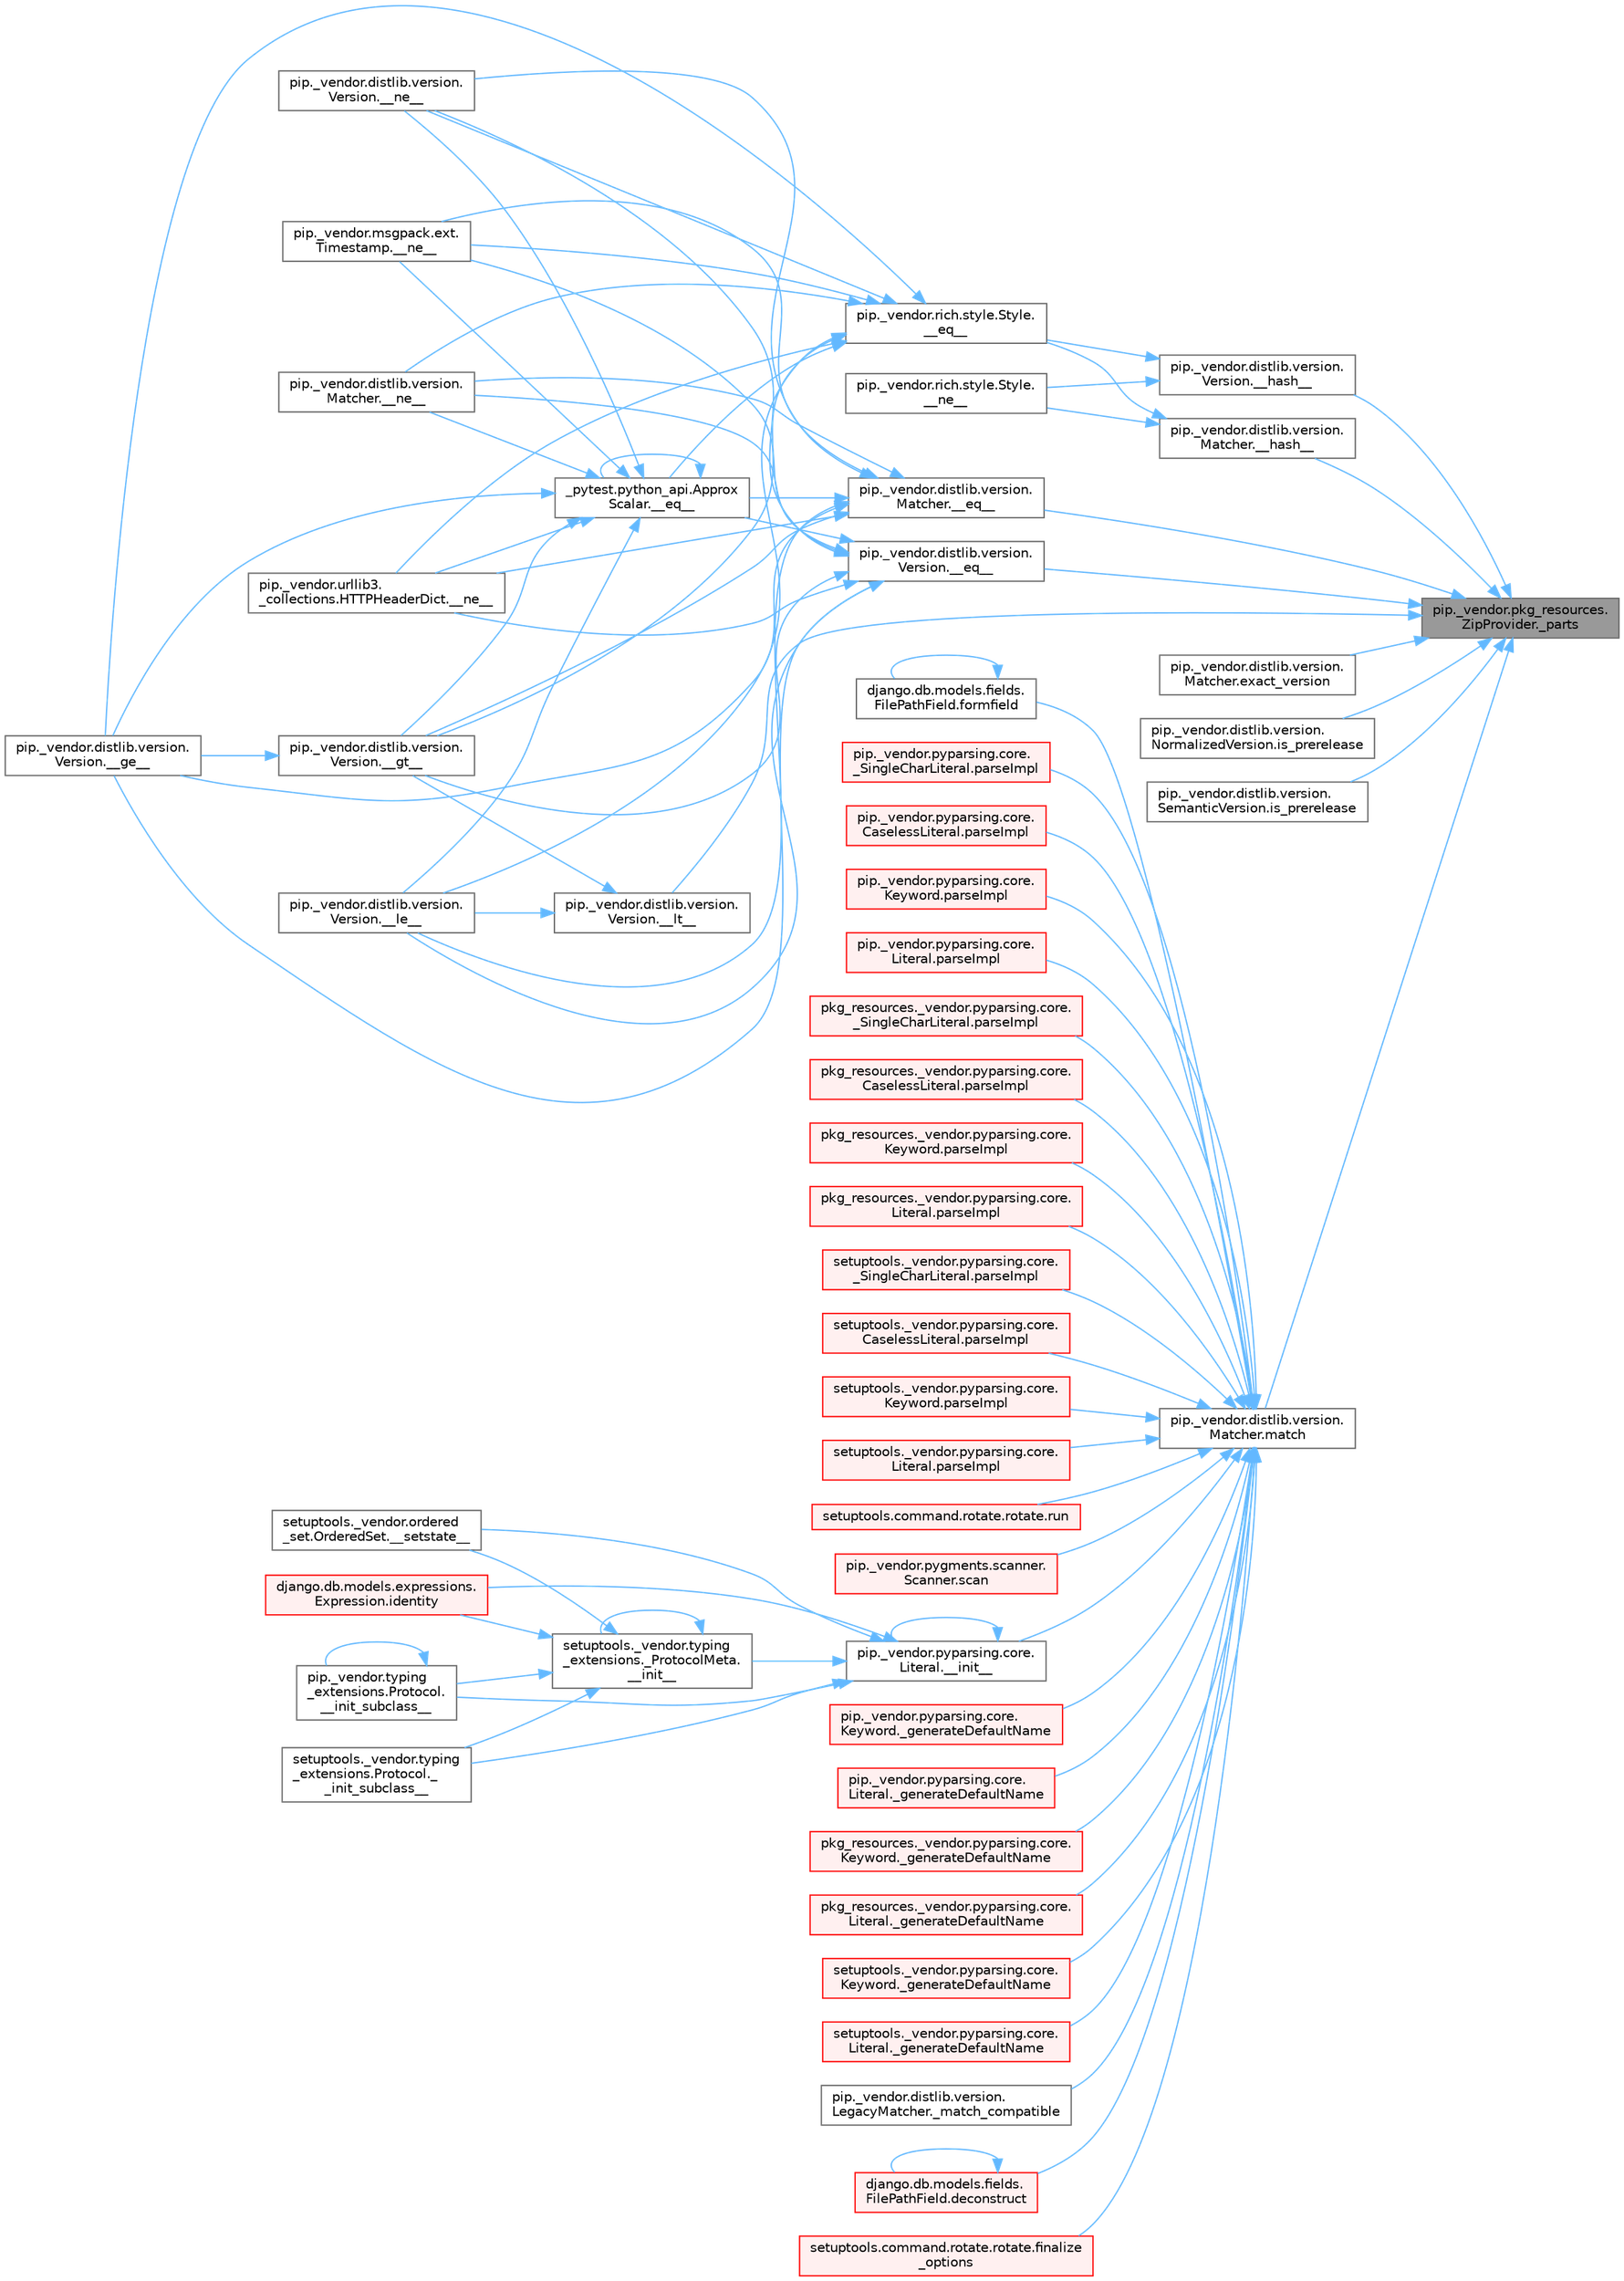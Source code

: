 digraph "pip._vendor.pkg_resources.ZipProvider._parts"
{
 // LATEX_PDF_SIZE
  bgcolor="transparent";
  edge [fontname=Helvetica,fontsize=10,labelfontname=Helvetica,labelfontsize=10];
  node [fontname=Helvetica,fontsize=10,shape=box,height=0.2,width=0.4];
  rankdir="RL";
  Node1 [id="Node000001",label="pip._vendor.pkg_resources.\lZipProvider._parts",height=0.2,width=0.4,color="gray40", fillcolor="grey60", style="filled", fontcolor="black",tooltip=" "];
  Node1 -> Node2 [id="edge1_Node000001_Node000002",dir="back",color="steelblue1",style="solid",tooltip=" "];
  Node2 [id="Node000002",label="pip._vendor.distlib.version.\lMatcher.__eq__",height=0.2,width=0.4,color="grey40", fillcolor="white", style="filled",URL="$classpip_1_1__vendor_1_1distlib_1_1version_1_1_matcher.html#a3739a55222cb49e6ce88360fe9fe8993",tooltip=" "];
  Node2 -> Node3 [id="edge2_Node000002_Node000003",dir="back",color="steelblue1",style="solid",tooltip=" "];
  Node3 [id="Node000003",label="_pytest.python_api.Approx\lScalar.__eq__",height=0.2,width=0.4,color="grey40", fillcolor="white", style="filled",URL="$class__pytest_1_1python__api_1_1_approx_scalar.html#af4601ee4ca7409927f88c83ebfc3d923",tooltip=" "];
  Node3 -> Node3 [id="edge3_Node000003_Node000003",dir="back",color="steelblue1",style="solid",tooltip=" "];
  Node3 -> Node4 [id="edge4_Node000003_Node000004",dir="back",color="steelblue1",style="solid",tooltip=" "];
  Node4 [id="Node000004",label="pip._vendor.distlib.version.\lVersion.__ge__",height=0.2,width=0.4,color="grey40", fillcolor="white", style="filled",URL="$classpip_1_1__vendor_1_1distlib_1_1version_1_1_version.html#aa6b7b889cebc687ddb5ed9040d01b1ec",tooltip=" "];
  Node3 -> Node5 [id="edge5_Node000003_Node000005",dir="back",color="steelblue1",style="solid",tooltip=" "];
  Node5 [id="Node000005",label="pip._vendor.distlib.version.\lVersion.__gt__",height=0.2,width=0.4,color="grey40", fillcolor="white", style="filled",URL="$classpip_1_1__vendor_1_1distlib_1_1version_1_1_version.html#a51cf0c8da1bb6829173ff6861b10cb5f",tooltip=" "];
  Node5 -> Node4 [id="edge6_Node000005_Node000004",dir="back",color="steelblue1",style="solid",tooltip=" "];
  Node3 -> Node6 [id="edge7_Node000003_Node000006",dir="back",color="steelblue1",style="solid",tooltip=" "];
  Node6 [id="Node000006",label="pip._vendor.distlib.version.\lVersion.__le__",height=0.2,width=0.4,color="grey40", fillcolor="white", style="filled",URL="$classpip_1_1__vendor_1_1distlib_1_1version_1_1_version.html#ae5e2c5d9b76377e286fcf92a382cbb8b",tooltip=" "];
  Node3 -> Node7 [id="edge8_Node000003_Node000007",dir="back",color="steelblue1",style="solid",tooltip=" "];
  Node7 [id="Node000007",label="pip._vendor.distlib.version.\lMatcher.__ne__",height=0.2,width=0.4,color="grey40", fillcolor="white", style="filled",URL="$classpip_1_1__vendor_1_1distlib_1_1version_1_1_matcher.html#a24f8f8a4686bff3018fee5d22f4e02f1",tooltip=" "];
  Node3 -> Node8 [id="edge9_Node000003_Node000008",dir="back",color="steelblue1",style="solid",tooltip=" "];
  Node8 [id="Node000008",label="pip._vendor.distlib.version.\lVersion.__ne__",height=0.2,width=0.4,color="grey40", fillcolor="white", style="filled",URL="$classpip_1_1__vendor_1_1distlib_1_1version_1_1_version.html#aea3cdf6db007318ab1a2e8d144e2a4a1",tooltip=" "];
  Node3 -> Node9 [id="edge10_Node000003_Node000009",dir="back",color="steelblue1",style="solid",tooltip=" "];
  Node9 [id="Node000009",label="pip._vendor.msgpack.ext.\lTimestamp.__ne__",height=0.2,width=0.4,color="grey40", fillcolor="white", style="filled",URL="$classpip_1_1__vendor_1_1msgpack_1_1ext_1_1_timestamp.html#ac38b8cada8075f7a1133b06bc99b2317",tooltip=" "];
  Node3 -> Node10 [id="edge11_Node000003_Node000010",dir="back",color="steelblue1",style="solid",tooltip=" "];
  Node10 [id="Node000010",label="pip._vendor.urllib3.\l_collections.HTTPHeaderDict.__ne__",height=0.2,width=0.4,color="grey40", fillcolor="white", style="filled",URL="$classpip_1_1__vendor_1_1urllib3_1_1__collections_1_1_h_t_t_p_header_dict.html#aa7766a9499d33160a1258e140e35a806",tooltip=" "];
  Node2 -> Node4 [id="edge12_Node000002_Node000004",dir="back",color="steelblue1",style="solid",tooltip=" "];
  Node2 -> Node5 [id="edge13_Node000002_Node000005",dir="back",color="steelblue1",style="solid",tooltip=" "];
  Node2 -> Node6 [id="edge14_Node000002_Node000006",dir="back",color="steelblue1",style="solid",tooltip=" "];
  Node2 -> Node7 [id="edge15_Node000002_Node000007",dir="back",color="steelblue1",style="solid",tooltip=" "];
  Node2 -> Node8 [id="edge16_Node000002_Node000008",dir="back",color="steelblue1",style="solid",tooltip=" "];
  Node2 -> Node9 [id="edge17_Node000002_Node000009",dir="back",color="steelblue1",style="solid",tooltip=" "];
  Node2 -> Node10 [id="edge18_Node000002_Node000010",dir="back",color="steelblue1",style="solid",tooltip=" "];
  Node1 -> Node11 [id="edge19_Node000001_Node000011",dir="back",color="steelblue1",style="solid",tooltip=" "];
  Node11 [id="Node000011",label="pip._vendor.distlib.version.\lVersion.__eq__",height=0.2,width=0.4,color="grey40", fillcolor="white", style="filled",URL="$classpip_1_1__vendor_1_1distlib_1_1version_1_1_version.html#a41aff76f59e40fe3d1ba68db6ab04ede",tooltip=" "];
  Node11 -> Node3 [id="edge20_Node000011_Node000003",dir="back",color="steelblue1",style="solid",tooltip=" "];
  Node11 -> Node4 [id="edge21_Node000011_Node000004",dir="back",color="steelblue1",style="solid",tooltip=" "];
  Node11 -> Node5 [id="edge22_Node000011_Node000005",dir="back",color="steelblue1",style="solid",tooltip=" "];
  Node11 -> Node6 [id="edge23_Node000011_Node000006",dir="back",color="steelblue1",style="solid",tooltip=" "];
  Node11 -> Node7 [id="edge24_Node000011_Node000007",dir="back",color="steelblue1",style="solid",tooltip=" "];
  Node11 -> Node8 [id="edge25_Node000011_Node000008",dir="back",color="steelblue1",style="solid",tooltip=" "];
  Node11 -> Node9 [id="edge26_Node000011_Node000009",dir="back",color="steelblue1",style="solid",tooltip=" "];
  Node11 -> Node10 [id="edge27_Node000011_Node000010",dir="back",color="steelblue1",style="solid",tooltip=" "];
  Node1 -> Node12 [id="edge28_Node000001_Node000012",dir="back",color="steelblue1",style="solid",tooltip=" "];
  Node12 [id="Node000012",label="pip._vendor.distlib.version.\lMatcher.__hash__",height=0.2,width=0.4,color="grey40", fillcolor="white", style="filled",URL="$classpip_1_1__vendor_1_1distlib_1_1version_1_1_matcher.html#a9f7f12525ef7605145f83eae2f8aecb3",tooltip=" "];
  Node12 -> Node13 [id="edge29_Node000012_Node000013",dir="back",color="steelblue1",style="solid",tooltip=" "];
  Node13 [id="Node000013",label="pip._vendor.rich.style.Style.\l__eq__",height=0.2,width=0.4,color="grey40", fillcolor="white", style="filled",URL="$classpip_1_1__vendor_1_1rich_1_1style_1_1_style.html#aa1040cd22d3171dc8ac3f0ce31653284",tooltip=" "];
  Node13 -> Node3 [id="edge30_Node000013_Node000003",dir="back",color="steelblue1",style="solid",tooltip=" "];
  Node13 -> Node4 [id="edge31_Node000013_Node000004",dir="back",color="steelblue1",style="solid",tooltip=" "];
  Node13 -> Node5 [id="edge32_Node000013_Node000005",dir="back",color="steelblue1",style="solid",tooltip=" "];
  Node13 -> Node6 [id="edge33_Node000013_Node000006",dir="back",color="steelblue1",style="solid",tooltip=" "];
  Node13 -> Node7 [id="edge34_Node000013_Node000007",dir="back",color="steelblue1",style="solid",tooltip=" "];
  Node13 -> Node8 [id="edge35_Node000013_Node000008",dir="back",color="steelblue1",style="solid",tooltip=" "];
  Node13 -> Node9 [id="edge36_Node000013_Node000009",dir="back",color="steelblue1",style="solid",tooltip=" "];
  Node13 -> Node10 [id="edge37_Node000013_Node000010",dir="back",color="steelblue1",style="solid",tooltip=" "];
  Node12 -> Node14 [id="edge38_Node000012_Node000014",dir="back",color="steelblue1",style="solid",tooltip=" "];
  Node14 [id="Node000014",label="pip._vendor.rich.style.Style.\l__ne__",height=0.2,width=0.4,color="grey40", fillcolor="white", style="filled",URL="$classpip_1_1__vendor_1_1rich_1_1style_1_1_style.html#a97595d869459e2d619505c87c0b9fe81",tooltip=" "];
  Node1 -> Node15 [id="edge39_Node000001_Node000015",dir="back",color="steelblue1",style="solid",tooltip=" "];
  Node15 [id="Node000015",label="pip._vendor.distlib.version.\lVersion.__hash__",height=0.2,width=0.4,color="grey40", fillcolor="white", style="filled",URL="$classpip_1_1__vendor_1_1distlib_1_1version_1_1_version.html#aca12479d5b8ed2f42b3305e5dcf00828",tooltip=" "];
  Node15 -> Node13 [id="edge40_Node000015_Node000013",dir="back",color="steelblue1",style="solid",tooltip=" "];
  Node15 -> Node14 [id="edge41_Node000015_Node000014",dir="back",color="steelblue1",style="solid",tooltip=" "];
  Node1 -> Node16 [id="edge42_Node000001_Node000016",dir="back",color="steelblue1",style="solid",tooltip=" "];
  Node16 [id="Node000016",label="pip._vendor.distlib.version.\lVersion.__lt__",height=0.2,width=0.4,color="grey40", fillcolor="white", style="filled",URL="$classpip_1_1__vendor_1_1distlib_1_1version_1_1_version.html#a87064eaeaeaf98e21fc59b2012edfad0",tooltip=" "];
  Node16 -> Node5 [id="edge43_Node000016_Node000005",dir="back",color="steelblue1",style="solid",tooltip=" "];
  Node16 -> Node6 [id="edge44_Node000016_Node000006",dir="back",color="steelblue1",style="solid",tooltip=" "];
  Node1 -> Node17 [id="edge45_Node000001_Node000017",dir="back",color="steelblue1",style="solid",tooltip=" "];
  Node17 [id="Node000017",label="pip._vendor.distlib.version.\lMatcher.exact_version",height=0.2,width=0.4,color="grey40", fillcolor="white", style="filled",URL="$classpip_1_1__vendor_1_1distlib_1_1version_1_1_matcher.html#aad3cf222511f685f29af308b40cf176a",tooltip=" "];
  Node1 -> Node18 [id="edge46_Node000001_Node000018",dir="back",color="steelblue1",style="solid",tooltip=" "];
  Node18 [id="Node000018",label="pip._vendor.distlib.version.\lNormalizedVersion.is_prerelease",height=0.2,width=0.4,color="grey40", fillcolor="white", style="filled",URL="$classpip_1_1__vendor_1_1distlib_1_1version_1_1_normalized_version.html#ab5e000c394cf6460c39180ff51913715",tooltip=" "];
  Node1 -> Node19 [id="edge47_Node000001_Node000019",dir="back",color="steelblue1",style="solid",tooltip=" "];
  Node19 [id="Node000019",label="pip._vendor.distlib.version.\lSemanticVersion.is_prerelease",height=0.2,width=0.4,color="grey40", fillcolor="white", style="filled",URL="$classpip_1_1__vendor_1_1distlib_1_1version_1_1_semantic_version.html#a6c45dd25ef28795369e4276e003facaa",tooltip=" "];
  Node1 -> Node20 [id="edge48_Node000001_Node000020",dir="back",color="steelblue1",style="solid",tooltip=" "];
  Node20 [id="Node000020",label="pip._vendor.distlib.version.\lMatcher.match",height=0.2,width=0.4,color="grey40", fillcolor="white", style="filled",URL="$classpip_1_1__vendor_1_1distlib_1_1version_1_1_matcher.html#a780c573a5375f04067c02056ae6e367c",tooltip=" "];
  Node20 -> Node21 [id="edge49_Node000020_Node000021",dir="back",color="steelblue1",style="solid",tooltip=" "];
  Node21 [id="Node000021",label="pip._vendor.pyparsing.core.\lLiteral.__init__",height=0.2,width=0.4,color="grey40", fillcolor="white", style="filled",URL="$classpip_1_1__vendor_1_1pyparsing_1_1core_1_1_literal.html#aabef57e2be5669976d8ac976e2ee0cbe",tooltip=" "];
  Node21 -> Node21 [id="edge50_Node000021_Node000021",dir="back",color="steelblue1",style="solid",tooltip=" "];
  Node21 -> Node22 [id="edge51_Node000021_Node000022",dir="back",color="steelblue1",style="solid",tooltip=" "];
  Node22 [id="Node000022",label="setuptools._vendor.typing\l_extensions._ProtocolMeta.\l__init__",height=0.2,width=0.4,color="grey40", fillcolor="white", style="filled",URL="$classsetuptools_1_1__vendor_1_1typing__extensions_1_1___protocol_meta.html#a7bbaff8ac6d19534b46bca363ee0b43a",tooltip=" "];
  Node22 -> Node22 [id="edge52_Node000022_Node000022",dir="back",color="steelblue1",style="solid",tooltip=" "];
  Node22 -> Node23 [id="edge53_Node000022_Node000023",dir="back",color="steelblue1",style="solid",tooltip=" "];
  Node23 [id="Node000023",label="pip._vendor.typing\l_extensions.Protocol.\l__init_subclass__",height=0.2,width=0.4,color="grey40", fillcolor="white", style="filled",URL="$classpip_1_1__vendor_1_1typing__extensions_1_1_protocol.html#a2916efc86cebb8aba6deb7fd30b33988",tooltip=" "];
  Node23 -> Node23 [id="edge54_Node000023_Node000023",dir="back",color="steelblue1",style="solid",tooltip=" "];
  Node22 -> Node24 [id="edge55_Node000022_Node000024",dir="back",color="steelblue1",style="solid",tooltip=" "];
  Node24 [id="Node000024",label="setuptools._vendor.typing\l_extensions.Protocol._\l_init_subclass__",height=0.2,width=0.4,color="grey40", fillcolor="white", style="filled",URL="$classsetuptools_1_1__vendor_1_1typing__extensions_1_1_protocol.html#ac6cbebc092a4724ab3704c5334059874",tooltip=" "];
  Node22 -> Node25 [id="edge56_Node000022_Node000025",dir="back",color="steelblue1",style="solid",tooltip=" "];
  Node25 [id="Node000025",label="setuptools._vendor.ordered\l_set.OrderedSet.__setstate__",height=0.2,width=0.4,color="grey40", fillcolor="white", style="filled",URL="$classsetuptools_1_1__vendor_1_1ordered__set_1_1_ordered_set.html#aa7f7de9d987829525d06db565fe1b4a1",tooltip=" "];
  Node22 -> Node26 [id="edge57_Node000022_Node000026",dir="back",color="steelblue1",style="solid",tooltip=" "];
  Node26 [id="Node000026",label="django.db.models.expressions.\lExpression.identity",height=0.2,width=0.4,color="red", fillcolor="#FFF0F0", style="filled",URL="$classdjango_1_1db_1_1models_1_1expressions_1_1_expression.html#a10048810b5eb8641acf3bc150731b925",tooltip=" "];
  Node21 -> Node23 [id="edge58_Node000021_Node000023",dir="back",color="steelblue1",style="solid",tooltip=" "];
  Node21 -> Node24 [id="edge59_Node000021_Node000024",dir="back",color="steelblue1",style="solid",tooltip=" "];
  Node21 -> Node25 [id="edge60_Node000021_Node000025",dir="back",color="steelblue1",style="solid",tooltip=" "];
  Node21 -> Node26 [id="edge61_Node000021_Node000026",dir="back",color="steelblue1",style="solid",tooltip=" "];
  Node20 -> Node43 [id="edge62_Node000020_Node000043",dir="back",color="steelblue1",style="solid",tooltip=" "];
  Node43 [id="Node000043",label="pip._vendor.pyparsing.core.\lKeyword._generateDefaultName",height=0.2,width=0.4,color="red", fillcolor="#FFF0F0", style="filled",URL="$classpip_1_1__vendor_1_1pyparsing_1_1core_1_1_keyword.html#a31ab29e2805edb145e58ab04d153a230",tooltip=" "];
  Node20 -> Node2335 [id="edge63_Node000020_Node002335",dir="back",color="steelblue1",style="solid",tooltip=" "];
  Node2335 [id="Node002335",label="pip._vendor.pyparsing.core.\lLiteral._generateDefaultName",height=0.2,width=0.4,color="red", fillcolor="#FFF0F0", style="filled",URL="$classpip_1_1__vendor_1_1pyparsing_1_1core_1_1_literal.html#a43292445d31bf5ba62d351f2b8d5605a",tooltip=" "];
  Node20 -> Node2340 [id="edge64_Node000020_Node002340",dir="back",color="steelblue1",style="solid",tooltip=" "];
  Node2340 [id="Node002340",label="pkg_resources._vendor.pyparsing.core.\lKeyword._generateDefaultName",height=0.2,width=0.4,color="red", fillcolor="#FFF0F0", style="filled",URL="$classpkg__resources_1_1__vendor_1_1pyparsing_1_1core_1_1_keyword.html#a315223039b2888fb49f955be9cff7b09",tooltip=" "];
  Node20 -> Node2341 [id="edge65_Node000020_Node002341",dir="back",color="steelblue1",style="solid",tooltip=" "];
  Node2341 [id="Node002341",label="pkg_resources._vendor.pyparsing.core.\lLiteral._generateDefaultName",height=0.2,width=0.4,color="red", fillcolor="#FFF0F0", style="filled",URL="$classpkg__resources_1_1__vendor_1_1pyparsing_1_1core_1_1_literal.html#a7a03c95358881162f9596748d0cde21e",tooltip=" "];
  Node20 -> Node2342 [id="edge66_Node000020_Node002342",dir="back",color="steelblue1",style="solid",tooltip=" "];
  Node2342 [id="Node002342",label="setuptools._vendor.pyparsing.core.\lKeyword._generateDefaultName",height=0.2,width=0.4,color="red", fillcolor="#FFF0F0", style="filled",URL="$classsetuptools_1_1__vendor_1_1pyparsing_1_1core_1_1_keyword.html#ae4f3c65f0707d0a23fed0f57383e3e4e",tooltip=" "];
  Node20 -> Node2343 [id="edge67_Node000020_Node002343",dir="back",color="steelblue1",style="solid",tooltip=" "];
  Node2343 [id="Node002343",label="setuptools._vendor.pyparsing.core.\lLiteral._generateDefaultName",height=0.2,width=0.4,color="red", fillcolor="#FFF0F0", style="filled",URL="$classsetuptools_1_1__vendor_1_1pyparsing_1_1core_1_1_literal.html#a39cde9da647a46c30a5f06ffc7a28573",tooltip=" "];
  Node20 -> Node3185 [id="edge68_Node000020_Node003185",dir="back",color="steelblue1",style="solid",tooltip=" "];
  Node3185 [id="Node003185",label="pip._vendor.distlib.version.\lLegacyMatcher._match_compatible",height=0.2,width=0.4,color="grey40", fillcolor="white", style="filled",URL="$classpip_1_1__vendor_1_1distlib_1_1version_1_1_legacy_matcher.html#a0751bbe276ffeeeec1335738d46ca682",tooltip=" "];
  Node20 -> Node1558 [id="edge69_Node000020_Node001558",dir="back",color="steelblue1",style="solid",tooltip=" "];
  Node1558 [id="Node001558",label="django.db.models.fields.\lFilePathField.deconstruct",height=0.2,width=0.4,color="red", fillcolor="#FFF0F0", style="filled",URL="$classdjango_1_1db_1_1models_1_1fields_1_1_file_path_field.html#a6a89176a77b5299ca6414c601c62dcb0",tooltip=" "];
  Node1558 -> Node1558 [id="edge70_Node001558_Node001558",dir="back",color="steelblue1",style="solid",tooltip=" "];
  Node20 -> Node2344 [id="edge71_Node000020_Node002344",dir="back",color="steelblue1",style="solid",tooltip=" "];
  Node2344 [id="Node002344",label="setuptools.command.rotate.rotate.finalize\l_options",height=0.2,width=0.4,color="red", fillcolor="#FFF0F0", style="filled",URL="$classsetuptools_1_1command_1_1rotate_1_1rotate.html#aed1e56d8e1336d87779bac825e8d8f72",tooltip=" "];
  Node20 -> Node2107 [id="edge72_Node000020_Node002107",dir="back",color="steelblue1",style="solid",tooltip=" "];
  Node2107 [id="Node002107",label="django.db.models.fields.\lFilePathField.formfield",height=0.2,width=0.4,color="grey40", fillcolor="white", style="filled",URL="$classdjango_1_1db_1_1models_1_1fields_1_1_file_path_field.html#a985a8ecb0edfec636b22fb5b399e2a7a",tooltip=" "];
  Node2107 -> Node2107 [id="edge73_Node002107_Node002107",dir="back",color="steelblue1",style="solid",tooltip=" "];
  Node20 -> Node2345 [id="edge74_Node000020_Node002345",dir="back",color="steelblue1",style="solid",tooltip=" "];
  Node2345 [id="Node002345",label="pip._vendor.pyparsing.core.\l_SingleCharLiteral.parseImpl",height=0.2,width=0.4,color="red", fillcolor="#FFF0F0", style="filled",URL="$classpip_1_1__vendor_1_1pyparsing_1_1core_1_1___single_char_literal.html#a652670f3410246822ff51aa2145dbc8e",tooltip=" "];
  Node20 -> Node2352 [id="edge75_Node000020_Node002352",dir="back",color="steelblue1",style="solid",tooltip=" "];
  Node2352 [id="Node002352",label="pip._vendor.pyparsing.core.\lCaselessLiteral.parseImpl",height=0.2,width=0.4,color="red", fillcolor="#FFF0F0", style="filled",URL="$classpip_1_1__vendor_1_1pyparsing_1_1core_1_1_caseless_literal.html#a529fc6ddb5edd3ddec08b9f035a7a050",tooltip=" "];
  Node20 -> Node2353 [id="edge76_Node000020_Node002353",dir="back",color="steelblue1",style="solid",tooltip=" "];
  Node2353 [id="Node002353",label="pip._vendor.pyparsing.core.\lKeyword.parseImpl",height=0.2,width=0.4,color="red", fillcolor="#FFF0F0", style="filled",URL="$classpip_1_1__vendor_1_1pyparsing_1_1core_1_1_keyword.html#adca1f98eb489ed595b58f3292b0baa0a",tooltip=" "];
  Node20 -> Node2354 [id="edge77_Node000020_Node002354",dir="back",color="steelblue1",style="solid",tooltip=" "];
  Node2354 [id="Node002354",label="pip._vendor.pyparsing.core.\lLiteral.parseImpl",height=0.2,width=0.4,color="red", fillcolor="#FFF0F0", style="filled",URL="$classpip_1_1__vendor_1_1pyparsing_1_1core_1_1_literal.html#afb2a2d3515ec92ed8a9df64e9c924f52",tooltip=" "];
  Node20 -> Node2355 [id="edge78_Node000020_Node002355",dir="back",color="steelblue1",style="solid",tooltip=" "];
  Node2355 [id="Node002355",label="pkg_resources._vendor.pyparsing.core.\l_SingleCharLiteral.parseImpl",height=0.2,width=0.4,color="red", fillcolor="#FFF0F0", style="filled",URL="$classpkg__resources_1_1__vendor_1_1pyparsing_1_1core_1_1___single_char_literal.html#af2faa325701ba5155da17d003e0b4adc",tooltip=" "];
  Node20 -> Node2356 [id="edge79_Node000020_Node002356",dir="back",color="steelblue1",style="solid",tooltip=" "];
  Node2356 [id="Node002356",label="pkg_resources._vendor.pyparsing.core.\lCaselessLiteral.parseImpl",height=0.2,width=0.4,color="red", fillcolor="#FFF0F0", style="filled",URL="$classpkg__resources_1_1__vendor_1_1pyparsing_1_1core_1_1_caseless_literal.html#a48dd01bc7a66c04ba76a32e8d979dcd4",tooltip=" "];
  Node20 -> Node2357 [id="edge80_Node000020_Node002357",dir="back",color="steelblue1",style="solid",tooltip=" "];
  Node2357 [id="Node002357",label="pkg_resources._vendor.pyparsing.core.\lKeyword.parseImpl",height=0.2,width=0.4,color="red", fillcolor="#FFF0F0", style="filled",URL="$classpkg__resources_1_1__vendor_1_1pyparsing_1_1core_1_1_keyword.html#af48ef000b385c729289bf07ff91ebb59",tooltip=" "];
  Node20 -> Node2358 [id="edge81_Node000020_Node002358",dir="back",color="steelblue1",style="solid",tooltip=" "];
  Node2358 [id="Node002358",label="pkg_resources._vendor.pyparsing.core.\lLiteral.parseImpl",height=0.2,width=0.4,color="red", fillcolor="#FFF0F0", style="filled",URL="$classpkg__resources_1_1__vendor_1_1pyparsing_1_1core_1_1_literal.html#a0857370d83f9ade94c41e6c542775e52",tooltip=" "];
  Node20 -> Node2359 [id="edge82_Node000020_Node002359",dir="back",color="steelblue1",style="solid",tooltip=" "];
  Node2359 [id="Node002359",label="setuptools._vendor.pyparsing.core.\l_SingleCharLiteral.parseImpl",height=0.2,width=0.4,color="red", fillcolor="#FFF0F0", style="filled",URL="$classsetuptools_1_1__vendor_1_1pyparsing_1_1core_1_1___single_char_literal.html#ac8c4449209a6891c8972444e5aba66c0",tooltip=" "];
  Node20 -> Node2360 [id="edge83_Node000020_Node002360",dir="back",color="steelblue1",style="solid",tooltip=" "];
  Node2360 [id="Node002360",label="setuptools._vendor.pyparsing.core.\lCaselessLiteral.parseImpl",height=0.2,width=0.4,color="red", fillcolor="#FFF0F0", style="filled",URL="$classsetuptools_1_1__vendor_1_1pyparsing_1_1core_1_1_caseless_literal.html#af1136a538e4ebde734ca17347cd525d2",tooltip=" "];
  Node20 -> Node2361 [id="edge84_Node000020_Node002361",dir="back",color="steelblue1",style="solid",tooltip=" "];
  Node2361 [id="Node002361",label="setuptools._vendor.pyparsing.core.\lKeyword.parseImpl",height=0.2,width=0.4,color="red", fillcolor="#FFF0F0", style="filled",URL="$classsetuptools_1_1__vendor_1_1pyparsing_1_1core_1_1_keyword.html#a0f367b0630cc69a9659123d67f9a9a7f",tooltip=" "];
  Node20 -> Node2362 [id="edge85_Node000020_Node002362",dir="back",color="steelblue1",style="solid",tooltip=" "];
  Node2362 [id="Node002362",label="setuptools._vendor.pyparsing.core.\lLiteral.parseImpl",height=0.2,width=0.4,color="red", fillcolor="#FFF0F0", style="filled",URL="$classsetuptools_1_1__vendor_1_1pyparsing_1_1core_1_1_literal.html#a92f85cda9c0c060c528390039284d028",tooltip=" "];
  Node20 -> Node2303 [id="edge86_Node000020_Node002303",dir="back",color="steelblue1",style="solid",tooltip=" "];
  Node2303 [id="Node002303",label="setuptools.command.rotate.rotate.run",height=0.2,width=0.4,color="red", fillcolor="#FFF0F0", style="filled",URL="$classsetuptools_1_1command_1_1rotate_1_1rotate.html#a9054b17464c6a651b9c7e2ec5ea23fcf",tooltip=" "];
  Node20 -> Node2363 [id="edge87_Node000020_Node002363",dir="back",color="steelblue1",style="solid",tooltip=" "];
  Node2363 [id="Node002363",label="pip._vendor.pygments.scanner.\lScanner.scan",height=0.2,width=0.4,color="red", fillcolor="#FFF0F0", style="filled",URL="$classpip_1_1__vendor_1_1pygments_1_1scanner_1_1_scanner.html#ad5d78ecbc95ccf586582a0734e4b6faf",tooltip=" "];
}
